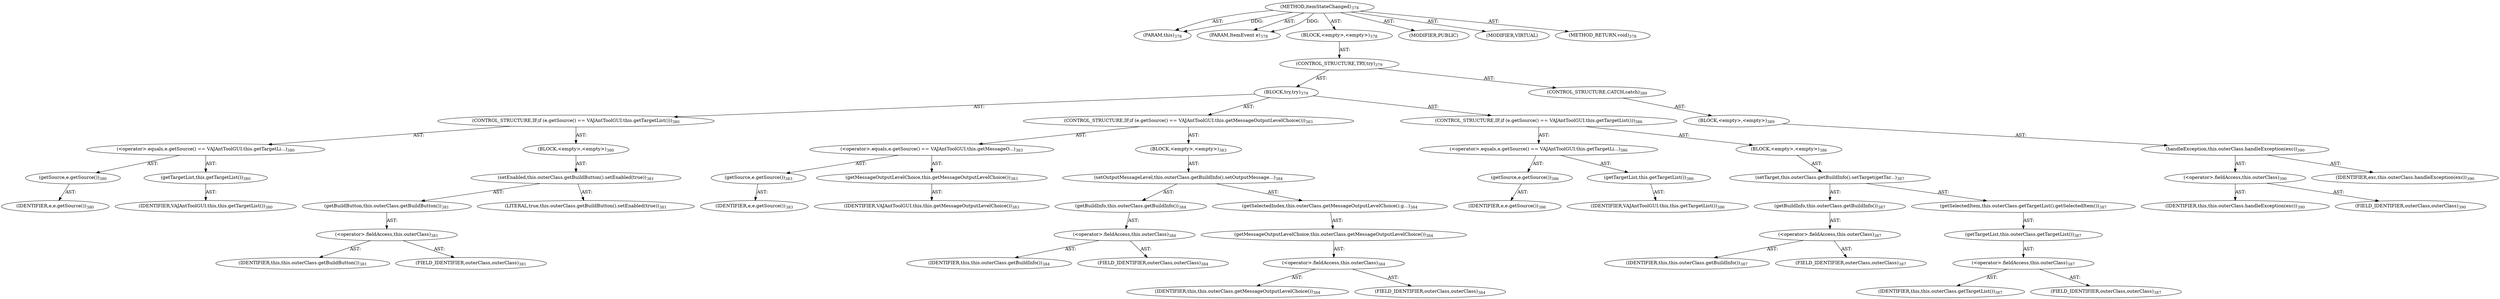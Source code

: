 digraph "itemStateChanged" {  
"111669149706" [label = <(METHOD,itemStateChanged)<SUB>378</SUB>> ]
"115964117000" [label = <(PARAM,this)<SUB>378</SUB>> ]
"115964117069" [label = <(PARAM,ItemEvent e)<SUB>378</SUB>> ]
"25769803811" [label = <(BLOCK,&lt;empty&gt;,&lt;empty&gt;)<SUB>378</SUB>> ]
"47244640281" [label = <(CONTROL_STRUCTURE,TRY,try)<SUB>379</SUB>> ]
"25769803812" [label = <(BLOCK,try,try)<SUB>379</SUB>> ]
"47244640282" [label = <(CONTROL_STRUCTURE,IF,if (e.getSource() == VAJAntToolGUI.this.getTargetList()))<SUB>380</SUB>> ]
"30064771295" [label = <(&lt;operator&gt;.equals,e.getSource() == VAJAntToolGUI.this.getTargetLi...)<SUB>380</SUB>> ]
"30064771296" [label = <(getSource,e.getSource())<SUB>380</SUB>> ]
"68719477038" [label = <(IDENTIFIER,e,e.getSource())<SUB>380</SUB>> ]
"30064771297" [label = <(getTargetList,this.getTargetList())<SUB>380</SUB>> ]
"68719476792" [label = <(IDENTIFIER,VAJAntToolGUI.this,this.getTargetList())<SUB>380</SUB>> ]
"25769803813" [label = <(BLOCK,&lt;empty&gt;,&lt;empty&gt;)<SUB>380</SUB>> ]
"30064771298" [label = <(setEnabled,this.outerClass.getBuildButton().setEnabled(true))<SUB>381</SUB>> ]
"30064771299" [label = <(getBuildButton,this.outerClass.getBuildButton())<SUB>381</SUB>> ]
"30064771300" [label = <(&lt;operator&gt;.fieldAccess,this.outerClass)<SUB>381</SUB>> ]
"68719476793" [label = <(IDENTIFIER,this,this.outerClass.getBuildButton())<SUB>381</SUB>> ]
"55834574908" [label = <(FIELD_IDENTIFIER,outerClass,outerClass)<SUB>381</SUB>> ]
"90194313238" [label = <(LITERAL,true,this.outerClass.getBuildButton().setEnabled(true))<SUB>381</SUB>> ]
"47244640283" [label = <(CONTROL_STRUCTURE,IF,if (e.getSource() == VAJAntToolGUI.this.getMessageOutputLevelChoice()))<SUB>383</SUB>> ]
"30064771301" [label = <(&lt;operator&gt;.equals,e.getSource() == VAJAntToolGUI.this.getMessageO...)<SUB>383</SUB>> ]
"30064771302" [label = <(getSource,e.getSource())<SUB>383</SUB>> ]
"68719477039" [label = <(IDENTIFIER,e,e.getSource())<SUB>383</SUB>> ]
"30064771303" [label = <(getMessageOutputLevelChoice,this.getMessageOutputLevelChoice())<SUB>383</SUB>> ]
"68719476794" [label = <(IDENTIFIER,VAJAntToolGUI.this,this.getMessageOutputLevelChoice())<SUB>383</SUB>> ]
"25769803814" [label = <(BLOCK,&lt;empty&gt;,&lt;empty&gt;)<SUB>383</SUB>> ]
"30064771304" [label = <(setOutputMessageLevel,this.outerClass.getBuildInfo().setOutputMessage...)<SUB>384</SUB>> ]
"30064771305" [label = <(getBuildInfo,this.outerClass.getBuildInfo())<SUB>384</SUB>> ]
"30064771306" [label = <(&lt;operator&gt;.fieldAccess,this.outerClass)<SUB>384</SUB>> ]
"68719476796" [label = <(IDENTIFIER,this,this.outerClass.getBuildInfo())<SUB>384</SUB>> ]
"55834574909" [label = <(FIELD_IDENTIFIER,outerClass,outerClass)<SUB>384</SUB>> ]
"30064771307" [label = <(getSelectedIndex,this.outerClass.getMessageOutputLevelChoice().g...)<SUB>384</SUB>> ]
"30064771308" [label = <(getMessageOutputLevelChoice,this.outerClass.getMessageOutputLevelChoice())<SUB>384</SUB>> ]
"30064771309" [label = <(&lt;operator&gt;.fieldAccess,this.outerClass)<SUB>384</SUB>> ]
"68719476795" [label = <(IDENTIFIER,this,this.outerClass.getMessageOutputLevelChoice())<SUB>384</SUB>> ]
"55834574910" [label = <(FIELD_IDENTIFIER,outerClass,outerClass)<SUB>384</SUB>> ]
"47244640284" [label = <(CONTROL_STRUCTURE,IF,if (e.getSource() == VAJAntToolGUI.this.getTargetList()))<SUB>386</SUB>> ]
"30064771310" [label = <(&lt;operator&gt;.equals,e.getSource() == VAJAntToolGUI.this.getTargetLi...)<SUB>386</SUB>> ]
"30064771311" [label = <(getSource,e.getSource())<SUB>386</SUB>> ]
"68719477040" [label = <(IDENTIFIER,e,e.getSource())<SUB>386</SUB>> ]
"30064771312" [label = <(getTargetList,this.getTargetList())<SUB>386</SUB>> ]
"68719476797" [label = <(IDENTIFIER,VAJAntToolGUI.this,this.getTargetList())<SUB>386</SUB>> ]
"25769803815" [label = <(BLOCK,&lt;empty&gt;,&lt;empty&gt;)<SUB>386</SUB>> ]
"30064771313" [label = <(setTarget,this.outerClass.getBuildInfo().setTarget(getTar...)<SUB>387</SUB>> ]
"30064771314" [label = <(getBuildInfo,this.outerClass.getBuildInfo())<SUB>387</SUB>> ]
"30064771315" [label = <(&lt;operator&gt;.fieldAccess,this.outerClass)<SUB>387</SUB>> ]
"68719476799" [label = <(IDENTIFIER,this,this.outerClass.getBuildInfo())<SUB>387</SUB>> ]
"55834574911" [label = <(FIELD_IDENTIFIER,outerClass,outerClass)<SUB>387</SUB>> ]
"30064771316" [label = <(getSelectedItem,this.outerClass.getTargetList().getSelectedItem())<SUB>387</SUB>> ]
"30064771317" [label = <(getTargetList,this.outerClass.getTargetList())<SUB>387</SUB>> ]
"30064771318" [label = <(&lt;operator&gt;.fieldAccess,this.outerClass)<SUB>387</SUB>> ]
"68719476798" [label = <(IDENTIFIER,this,this.outerClass.getTargetList())<SUB>387</SUB>> ]
"55834574912" [label = <(FIELD_IDENTIFIER,outerClass,outerClass)<SUB>387</SUB>> ]
"47244640285" [label = <(CONTROL_STRUCTURE,CATCH,catch)<SUB>389</SUB>> ]
"25769803816" [label = <(BLOCK,&lt;empty&gt;,&lt;empty&gt;)<SUB>389</SUB>> ]
"30064771319" [label = <(handleException,this.outerClass.handleException(exc))<SUB>390</SUB>> ]
"30064771320" [label = <(&lt;operator&gt;.fieldAccess,this.outerClass)<SUB>390</SUB>> ]
"68719476800" [label = <(IDENTIFIER,this,this.outerClass.handleException(exc))<SUB>390</SUB>> ]
"55834574913" [label = <(FIELD_IDENTIFIER,outerClass,outerClass)<SUB>390</SUB>> ]
"68719477041" [label = <(IDENTIFIER,exc,this.outerClass.handleException(exc))<SUB>390</SUB>> ]
"133143986241" [label = <(MODIFIER,PUBLIC)> ]
"133143986242" [label = <(MODIFIER,VIRTUAL)> ]
"128849018890" [label = <(METHOD_RETURN,void)<SUB>378</SUB>> ]
  "111669149706" -> "115964117000"  [ label = "AST: "] 
  "111669149706" -> "115964117069"  [ label = "AST: "] 
  "111669149706" -> "25769803811"  [ label = "AST: "] 
  "111669149706" -> "133143986241"  [ label = "AST: "] 
  "111669149706" -> "133143986242"  [ label = "AST: "] 
  "111669149706" -> "128849018890"  [ label = "AST: "] 
  "25769803811" -> "47244640281"  [ label = "AST: "] 
  "47244640281" -> "25769803812"  [ label = "AST: "] 
  "47244640281" -> "47244640285"  [ label = "AST: "] 
  "25769803812" -> "47244640282"  [ label = "AST: "] 
  "25769803812" -> "47244640283"  [ label = "AST: "] 
  "25769803812" -> "47244640284"  [ label = "AST: "] 
  "47244640282" -> "30064771295"  [ label = "AST: "] 
  "47244640282" -> "25769803813"  [ label = "AST: "] 
  "30064771295" -> "30064771296"  [ label = "AST: "] 
  "30064771295" -> "30064771297"  [ label = "AST: "] 
  "30064771296" -> "68719477038"  [ label = "AST: "] 
  "30064771297" -> "68719476792"  [ label = "AST: "] 
  "25769803813" -> "30064771298"  [ label = "AST: "] 
  "30064771298" -> "30064771299"  [ label = "AST: "] 
  "30064771298" -> "90194313238"  [ label = "AST: "] 
  "30064771299" -> "30064771300"  [ label = "AST: "] 
  "30064771300" -> "68719476793"  [ label = "AST: "] 
  "30064771300" -> "55834574908"  [ label = "AST: "] 
  "47244640283" -> "30064771301"  [ label = "AST: "] 
  "47244640283" -> "25769803814"  [ label = "AST: "] 
  "30064771301" -> "30064771302"  [ label = "AST: "] 
  "30064771301" -> "30064771303"  [ label = "AST: "] 
  "30064771302" -> "68719477039"  [ label = "AST: "] 
  "30064771303" -> "68719476794"  [ label = "AST: "] 
  "25769803814" -> "30064771304"  [ label = "AST: "] 
  "30064771304" -> "30064771305"  [ label = "AST: "] 
  "30064771304" -> "30064771307"  [ label = "AST: "] 
  "30064771305" -> "30064771306"  [ label = "AST: "] 
  "30064771306" -> "68719476796"  [ label = "AST: "] 
  "30064771306" -> "55834574909"  [ label = "AST: "] 
  "30064771307" -> "30064771308"  [ label = "AST: "] 
  "30064771308" -> "30064771309"  [ label = "AST: "] 
  "30064771309" -> "68719476795"  [ label = "AST: "] 
  "30064771309" -> "55834574910"  [ label = "AST: "] 
  "47244640284" -> "30064771310"  [ label = "AST: "] 
  "47244640284" -> "25769803815"  [ label = "AST: "] 
  "30064771310" -> "30064771311"  [ label = "AST: "] 
  "30064771310" -> "30064771312"  [ label = "AST: "] 
  "30064771311" -> "68719477040"  [ label = "AST: "] 
  "30064771312" -> "68719476797"  [ label = "AST: "] 
  "25769803815" -> "30064771313"  [ label = "AST: "] 
  "30064771313" -> "30064771314"  [ label = "AST: "] 
  "30064771313" -> "30064771316"  [ label = "AST: "] 
  "30064771314" -> "30064771315"  [ label = "AST: "] 
  "30064771315" -> "68719476799"  [ label = "AST: "] 
  "30064771315" -> "55834574911"  [ label = "AST: "] 
  "30064771316" -> "30064771317"  [ label = "AST: "] 
  "30064771317" -> "30064771318"  [ label = "AST: "] 
  "30064771318" -> "68719476798"  [ label = "AST: "] 
  "30064771318" -> "55834574912"  [ label = "AST: "] 
  "47244640285" -> "25769803816"  [ label = "AST: "] 
  "25769803816" -> "30064771319"  [ label = "AST: "] 
  "30064771319" -> "30064771320"  [ label = "AST: "] 
  "30064771319" -> "68719477041"  [ label = "AST: "] 
  "30064771320" -> "68719476800"  [ label = "AST: "] 
  "30064771320" -> "55834574913"  [ label = "AST: "] 
  "111669149706" -> "115964117000"  [ label = "DDG: "] 
  "111669149706" -> "115964117069"  [ label = "DDG: "] 
}
